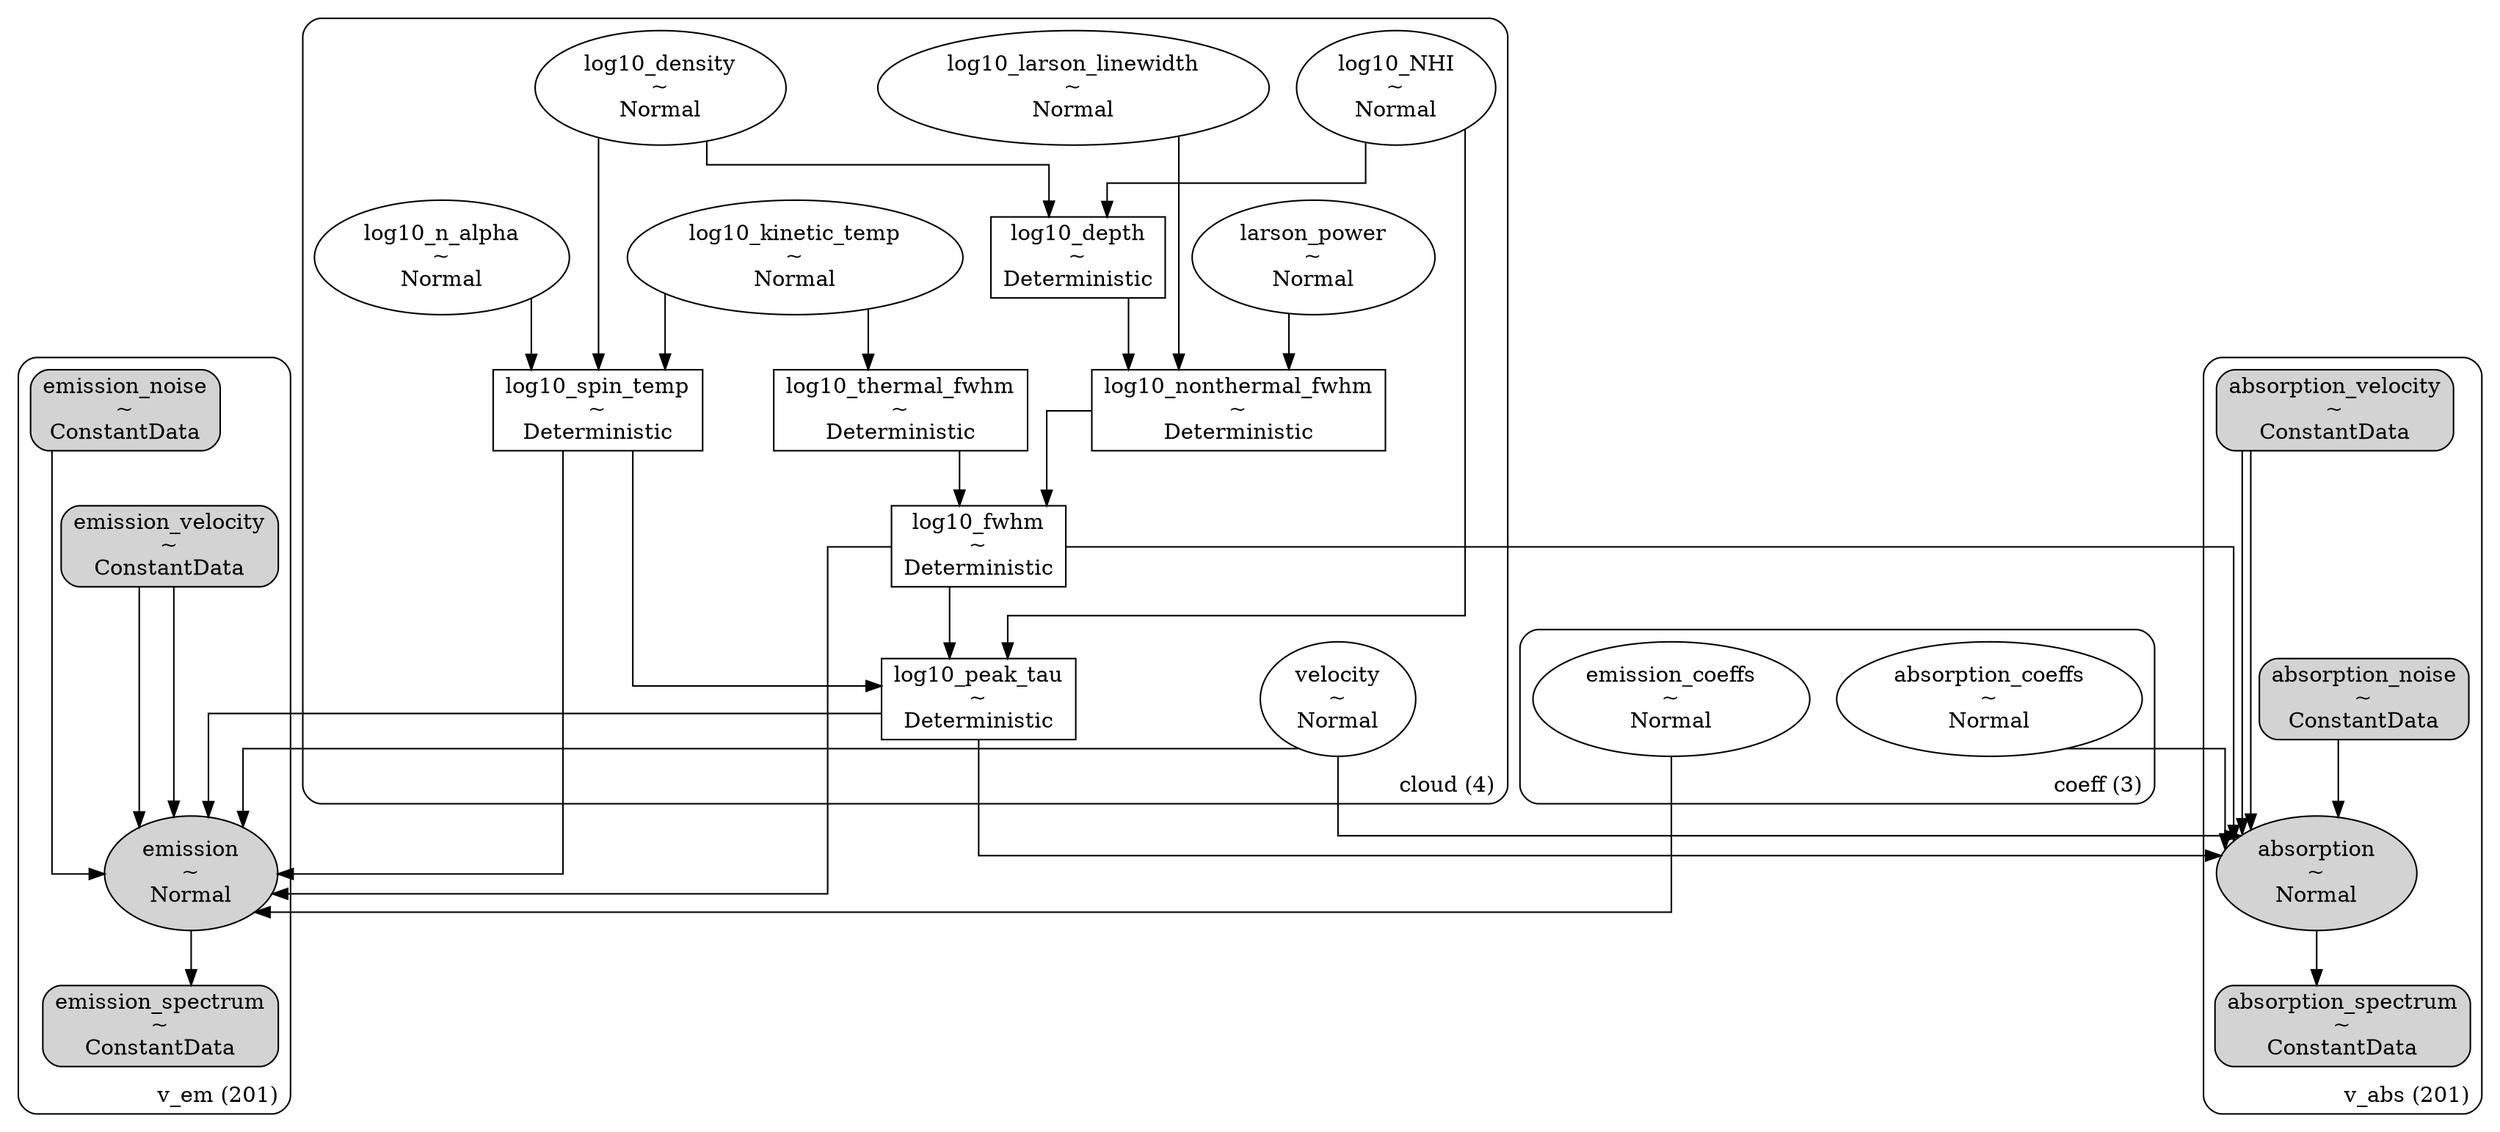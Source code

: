 digraph {
	graph [newrank=false,
		rankdir=TB,
		splines=ortho
	];
	subgraph "clusterv_em (201)" {
		graph [label="v_em (201)",
			labeljust=r,
			labelloc=b,
			style=rounded
		];
		emission_spectrum	[label="emission_spectrum
~
ConstantData",
			shape=box,
			style="rounded, filled"];
		emission_spectrum	[label="emission_spectrum
~
ConstantData",
			shape=box,
			style="rounded, filled"];
		emission_velocity	[label="emission_velocity
~
ConstantData",
			shape=box,
			style="rounded, filled"];
		emission_velocity	[label="emission_velocity
~
ConstantData",
			shape=box,
			style="rounded, filled"];
		emission	[label="emission
~
Normal",
			shape=ellipse,
			style=filled];
		emission_noise	[label="emission_noise
~
ConstantData",
			shape=box,
			style="rounded, filled"];
	}
	subgraph "clusterv_abs (201)" {
		graph [label="v_abs (201)",
			labeljust=r,
			labelloc=b,
			style=rounded
		];
		absorption	[label="absorption
~
Normal",
			shape=ellipse,
			style=filled];
		absorption_noise	[label="absorption_noise
~
ConstantData",
			shape=box,
			style="rounded, filled"];
		absorption_spectrum	[label="absorption_spectrum
~
ConstantData",
			shape=box,
			style="rounded, filled"];
		absorption_velocity	[label="absorption_velocity
~
ConstantData",
			shape=box,
			style="rounded, filled"];
		absorption_spectrum	[label="absorption_spectrum
~
ConstantData",
			shape=box,
			style="rounded, filled"];
		absorption_velocity	[label="absorption_velocity
~
ConstantData",
			shape=box,
			style="rounded, filled"];
	}
	subgraph "clustercoeff (3)" {
		graph [label="coeff (3)",
			labeljust=r,
			labelloc=b,
			style=rounded
		];
		emission_coeffs	[label="emission_coeffs
~
Normal",
			shape=ellipse];
		absorption_coeffs	[label="absorption_coeffs
~
Normal",
			shape=ellipse];
	}
	subgraph "clustercloud (4)" {
		graph [label="cloud (4)",
			labeljust=r,
			labelloc=b,
			style=rounded
		];
		log10_fwhm	[label="log10_fwhm
~
Deterministic",
			shape=box];
		log10_depth	[label="log10_depth
~
Deterministic",
			shape=box];
		log10_spin_temp	[label="log10_spin_temp
~
Deterministic",
			shape=box];
		log10_nonthermal_fwhm	[label="log10_nonthermal_fwhm
~
Deterministic",
			shape=box];
		larson_power	[label="larson_power
~
Normal",
			shape=ellipse];
		log10_NHI	[label="log10_NHI
~
Normal",
			shape=ellipse];
		log10_kinetic_temp	[label="log10_kinetic_temp
~
Normal",
			shape=ellipse];
		log10_density	[label="log10_density
~
Normal",
			shape=ellipse];
		velocity	[label="velocity
~
Normal",
			shape=ellipse];
		log10_peak_tau	[label="log10_peak_tau
~
Deterministic",
			shape=box];
		log10_n_alpha	[label="log10_n_alpha
~
Normal",
			shape=ellipse];
		log10_thermal_fwhm	[label="log10_thermal_fwhm
~
Deterministic",
			shape=box];
		log10_larson_linewidth	[label="log10_larson_linewidth
~
Normal",
			shape=ellipse];
	}
	emission_velocity -> emission	[minlen=1];
	emission_velocity -> emission	[minlen=2];
	emission -> emission_spectrum	[minlen=1];
	emission_noise -> emission	[minlen=3];
	absorption -> absorption_spectrum	[minlen=1];
	absorption_noise -> absorption	[minlen=1];
	absorption_velocity -> absorption	[minlen=2];
	absorption_velocity -> absorption	[minlen=3];
	emission_coeffs -> emission	[minlen=1];
	absorption_coeffs -> absorption	[minlen=1];
	log10_fwhm -> emission;
	log10_fwhm -> absorption;
	log10_fwhm -> log10_peak_tau;
	log10_depth -> log10_nonthermal_fwhm;
	log10_spin_temp -> emission;
	log10_spin_temp -> log10_peak_tau;
	log10_nonthermal_fwhm -> log10_fwhm;
	larson_power -> log10_nonthermal_fwhm	[minlen=1];
	log10_NHI -> log10_depth;
	log10_NHI -> log10_peak_tau;
	log10_kinetic_temp -> log10_spin_temp;
	log10_kinetic_temp -> log10_thermal_fwhm;
	log10_density -> log10_depth;
	log10_density -> log10_spin_temp;
	velocity -> emission;
	velocity -> absorption;
	log10_peak_tau -> emission;
	log10_peak_tau -> absorption;
	log10_n_alpha -> log10_spin_temp	[minlen=1];
	log10_thermal_fwhm -> log10_fwhm;
	log10_larson_linewidth -> log10_nonthermal_fwhm	[minlen=2];
}